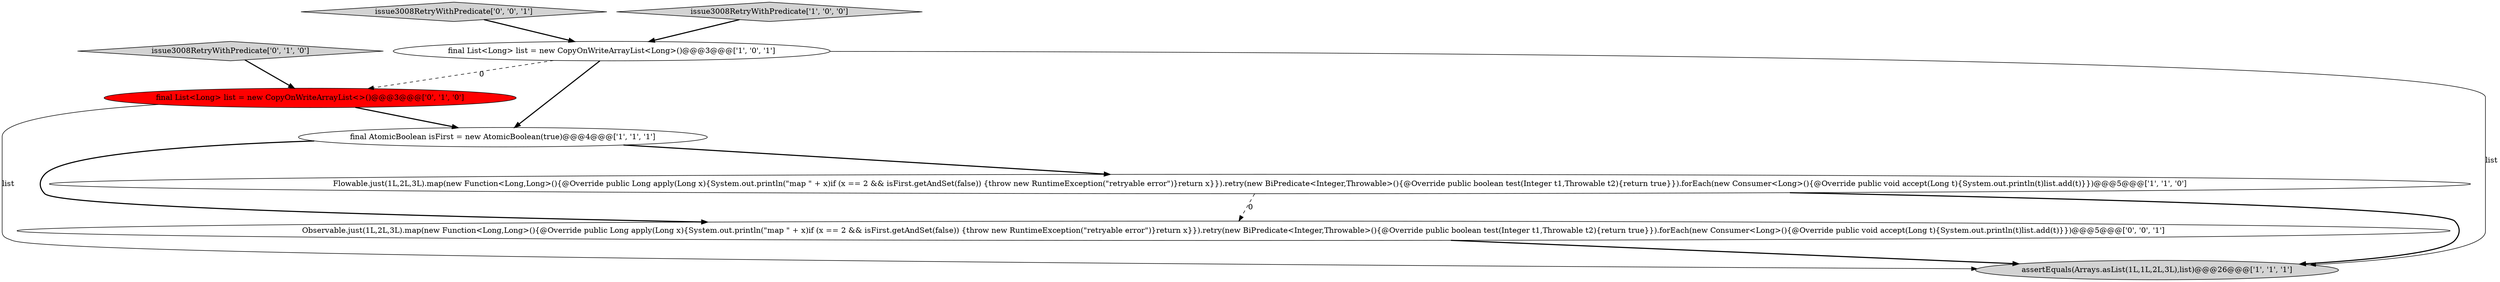 digraph {
1 [style = filled, label = "final AtomicBoolean isFirst = new AtomicBoolean(true)@@@4@@@['1', '1', '1']", fillcolor = white, shape = ellipse image = "AAA0AAABBB1BBB"];
6 [style = filled, label = "final List<Long> list = new CopyOnWriteArrayList<>()@@@3@@@['0', '1', '0']", fillcolor = red, shape = ellipse image = "AAA1AAABBB2BBB"];
2 [style = filled, label = "Flowable.just(1L,2L,3L).map(new Function<Long,Long>(){@Override public Long apply(Long x){System.out.println(\"map \" + x)if (x == 2 && isFirst.getAndSet(false)) {throw new RuntimeException(\"retryable error\")}return x}}).retry(new BiPredicate<Integer,Throwable>(){@Override public boolean test(Integer t1,Throwable t2){return true}}).forEach(new Consumer<Long>(){@Override public void accept(Long t){System.out.println(t)list.add(t)}})@@@5@@@['1', '1', '0']", fillcolor = white, shape = ellipse image = "AAA0AAABBB1BBB"];
3 [style = filled, label = "final List<Long> list = new CopyOnWriteArrayList<Long>()@@@3@@@['1', '0', '1']", fillcolor = white, shape = ellipse image = "AAA0AAABBB1BBB"];
0 [style = filled, label = "assertEquals(Arrays.asList(1L,1L,2L,3L),list)@@@26@@@['1', '1', '1']", fillcolor = lightgray, shape = ellipse image = "AAA0AAABBB1BBB"];
8 [style = filled, label = "Observable.just(1L,2L,3L).map(new Function<Long,Long>(){@Override public Long apply(Long x){System.out.println(\"map \" + x)if (x == 2 && isFirst.getAndSet(false)) {throw new RuntimeException(\"retryable error\")}return x}}).retry(new BiPredicate<Integer,Throwable>(){@Override public boolean test(Integer t1,Throwable t2){return true}}).forEach(new Consumer<Long>(){@Override public void accept(Long t){System.out.println(t)list.add(t)}})@@@5@@@['0', '0', '1']", fillcolor = white, shape = ellipse image = "AAA0AAABBB3BBB"];
7 [style = filled, label = "issue3008RetryWithPredicate['0', '0', '1']", fillcolor = lightgray, shape = diamond image = "AAA0AAABBB3BBB"];
4 [style = filled, label = "issue3008RetryWithPredicate['1', '0', '0']", fillcolor = lightgray, shape = diamond image = "AAA0AAABBB1BBB"];
5 [style = filled, label = "issue3008RetryWithPredicate['0', '1', '0']", fillcolor = lightgray, shape = diamond image = "AAA0AAABBB2BBB"];
8->0 [style = bold, label=""];
3->0 [style = solid, label="list"];
6->1 [style = bold, label=""];
4->3 [style = bold, label=""];
1->2 [style = bold, label=""];
2->0 [style = bold, label=""];
3->6 [style = dashed, label="0"];
1->8 [style = bold, label=""];
5->6 [style = bold, label=""];
3->1 [style = bold, label=""];
2->8 [style = dashed, label="0"];
7->3 [style = bold, label=""];
6->0 [style = solid, label="list"];
}
